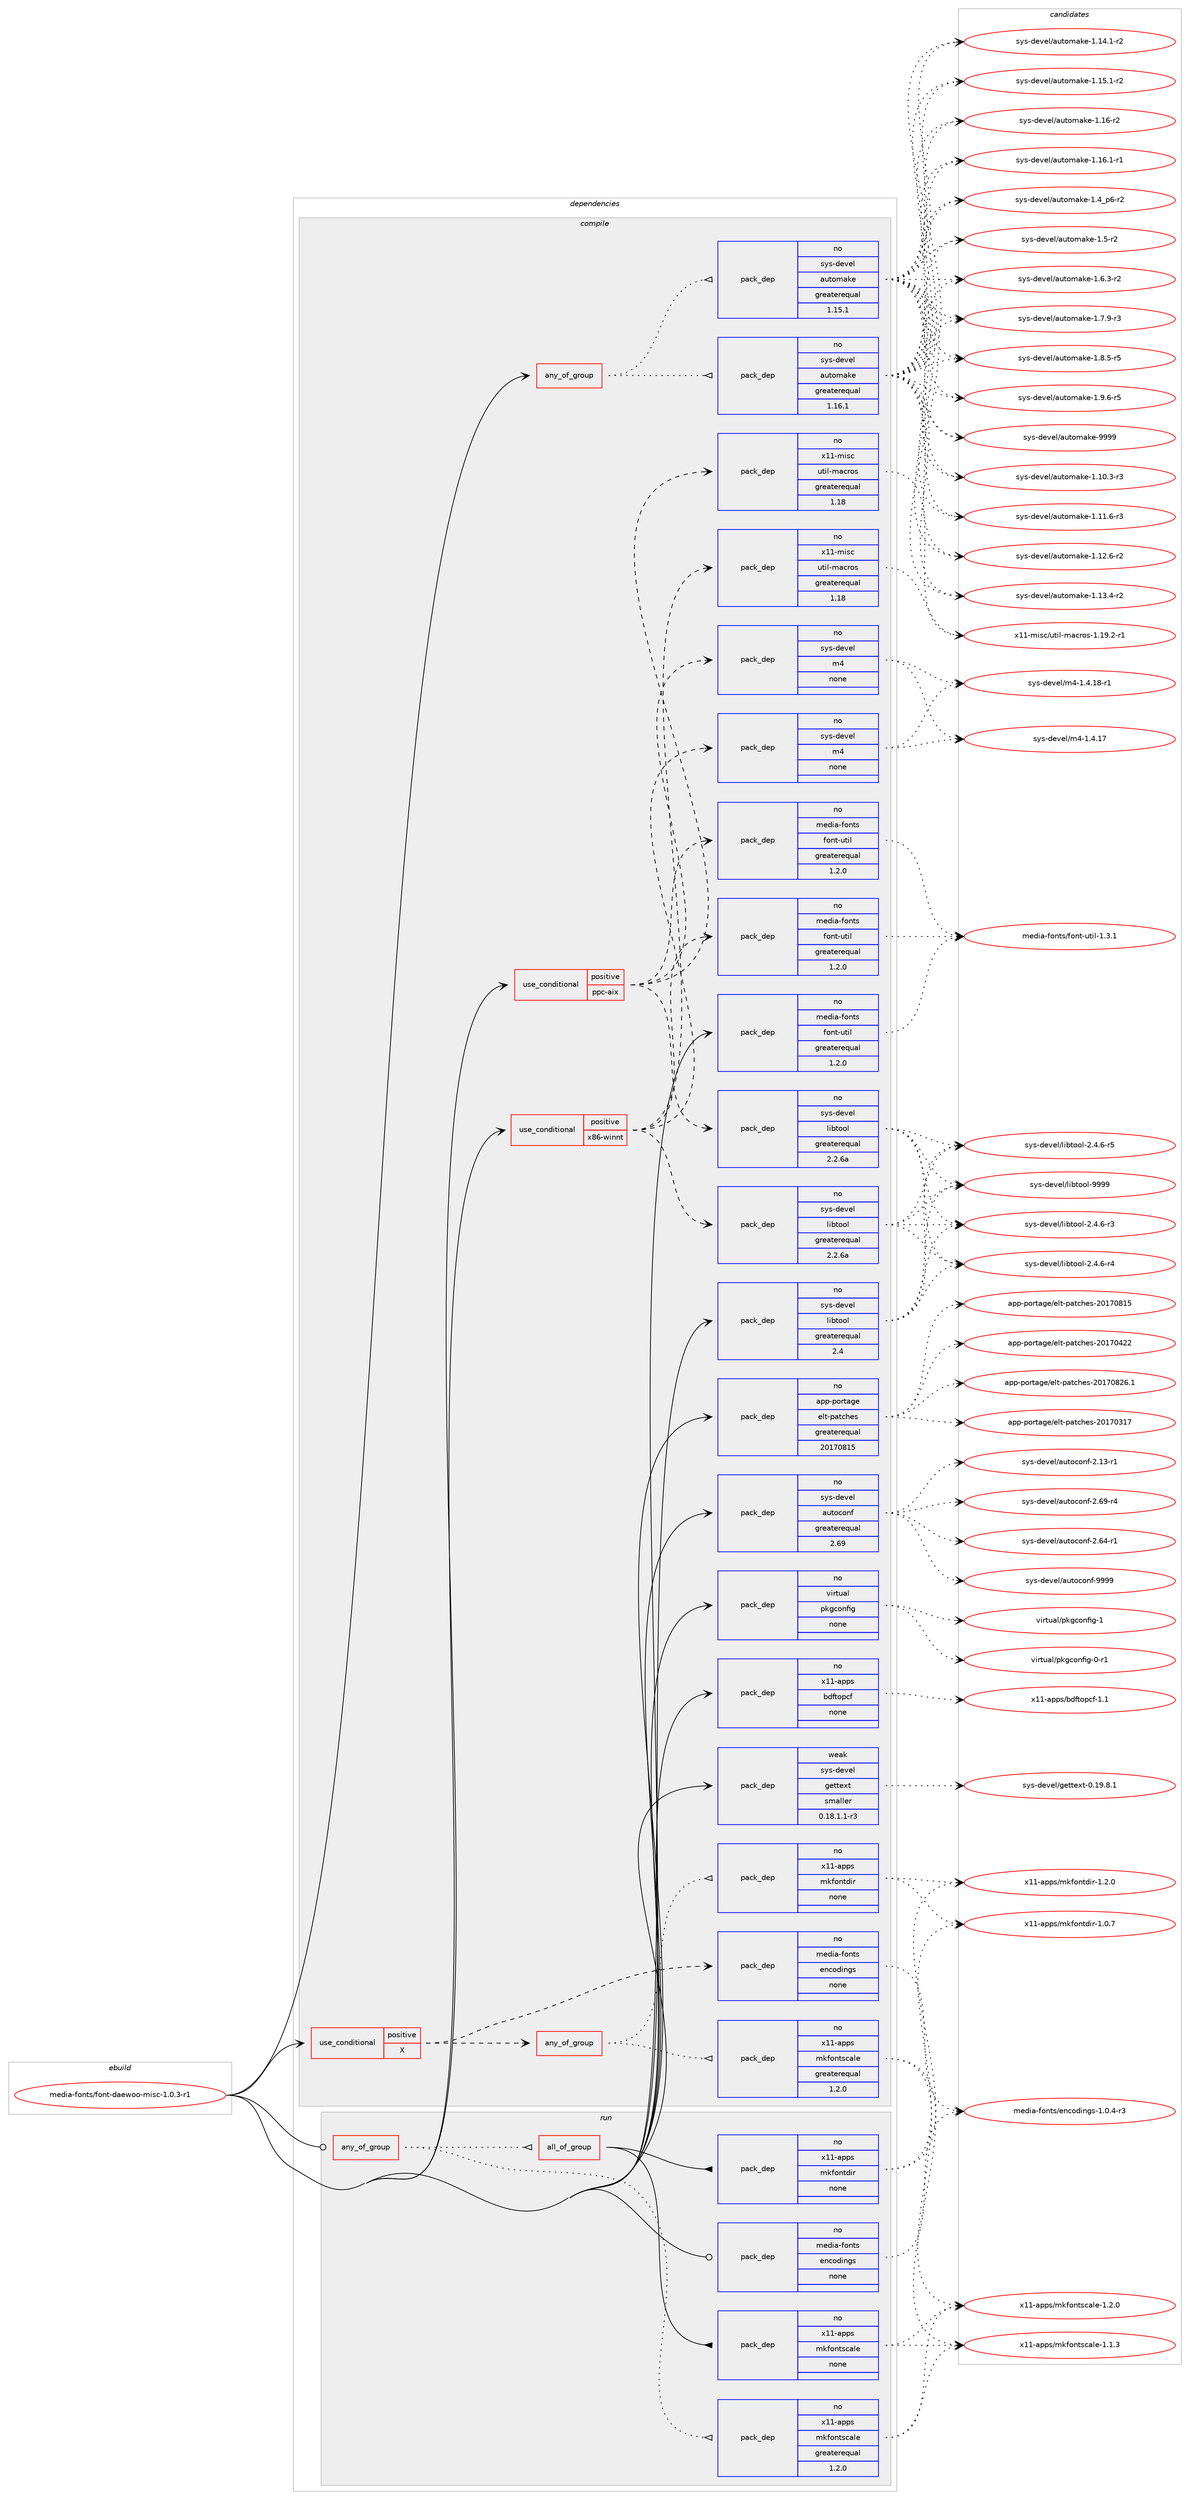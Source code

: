 digraph prolog {

# *************
# Graph options
# *************

newrank=true;
concentrate=true;
compound=true;
graph [rankdir=LR,fontname=Helvetica,fontsize=10,ranksep=1.5];#, ranksep=2.5, nodesep=0.2];
edge  [arrowhead=vee];
node  [fontname=Helvetica,fontsize=10];

# **********
# The ebuild
# **********

subgraph cluster_leftcol {
color=gray;
rank=same;
label=<<i>ebuild</i>>;
id [label="media-fonts/font-daewoo-misc-1.0.3-r1", color=red, width=4, href="../media-fonts/font-daewoo-misc-1.0.3-r1.svg"];
}

# ****************
# The dependencies
# ****************

subgraph cluster_midcol {
color=gray;
label=<<i>dependencies</i>>;
subgraph cluster_compile {
fillcolor="#eeeeee";
style=filled;
label=<<i>compile</i>>;
subgraph any24632 {
dependency1599590 [label=<<TABLE BORDER="0" CELLBORDER="1" CELLSPACING="0" CELLPADDING="4"><TR><TD CELLPADDING="10">any_of_group</TD></TR></TABLE>>, shape=none, color=red];subgraph pack1142656 {
dependency1599591 [label=<<TABLE BORDER="0" CELLBORDER="1" CELLSPACING="0" CELLPADDING="4" WIDTH="220"><TR><TD ROWSPAN="6" CELLPADDING="30">pack_dep</TD></TR><TR><TD WIDTH="110">no</TD></TR><TR><TD>sys-devel</TD></TR><TR><TD>automake</TD></TR><TR><TD>greaterequal</TD></TR><TR><TD>1.16.1</TD></TR></TABLE>>, shape=none, color=blue];
}
dependency1599590:e -> dependency1599591:w [weight=20,style="dotted",arrowhead="oinv"];
subgraph pack1142657 {
dependency1599592 [label=<<TABLE BORDER="0" CELLBORDER="1" CELLSPACING="0" CELLPADDING="4" WIDTH="220"><TR><TD ROWSPAN="6" CELLPADDING="30">pack_dep</TD></TR><TR><TD WIDTH="110">no</TD></TR><TR><TD>sys-devel</TD></TR><TR><TD>automake</TD></TR><TR><TD>greaterequal</TD></TR><TR><TD>1.15.1</TD></TR></TABLE>>, shape=none, color=blue];
}
dependency1599590:e -> dependency1599592:w [weight=20,style="dotted",arrowhead="oinv"];
}
id:e -> dependency1599590:w [weight=20,style="solid",arrowhead="vee"];
subgraph cond431638 {
dependency1599593 [label=<<TABLE BORDER="0" CELLBORDER="1" CELLSPACING="0" CELLPADDING="4"><TR><TD ROWSPAN="3" CELLPADDING="10">use_conditional</TD></TR><TR><TD>positive</TD></TR><TR><TD>X</TD></TR></TABLE>>, shape=none, color=red];
subgraph any24633 {
dependency1599594 [label=<<TABLE BORDER="0" CELLBORDER="1" CELLSPACING="0" CELLPADDING="4"><TR><TD CELLPADDING="10">any_of_group</TD></TR></TABLE>>, shape=none, color=red];subgraph pack1142658 {
dependency1599595 [label=<<TABLE BORDER="0" CELLBORDER="1" CELLSPACING="0" CELLPADDING="4" WIDTH="220"><TR><TD ROWSPAN="6" CELLPADDING="30">pack_dep</TD></TR><TR><TD WIDTH="110">no</TD></TR><TR><TD>x11-apps</TD></TR><TR><TD>mkfontscale</TD></TR><TR><TD>greaterequal</TD></TR><TR><TD>1.2.0</TD></TR></TABLE>>, shape=none, color=blue];
}
dependency1599594:e -> dependency1599595:w [weight=20,style="dotted",arrowhead="oinv"];
subgraph pack1142659 {
dependency1599596 [label=<<TABLE BORDER="0" CELLBORDER="1" CELLSPACING="0" CELLPADDING="4" WIDTH="220"><TR><TD ROWSPAN="6" CELLPADDING="30">pack_dep</TD></TR><TR><TD WIDTH="110">no</TD></TR><TR><TD>x11-apps</TD></TR><TR><TD>mkfontdir</TD></TR><TR><TD>none</TD></TR><TR><TD></TD></TR></TABLE>>, shape=none, color=blue];
}
dependency1599594:e -> dependency1599596:w [weight=20,style="dotted",arrowhead="oinv"];
}
dependency1599593:e -> dependency1599594:w [weight=20,style="dashed",arrowhead="vee"];
subgraph pack1142660 {
dependency1599597 [label=<<TABLE BORDER="0" CELLBORDER="1" CELLSPACING="0" CELLPADDING="4" WIDTH="220"><TR><TD ROWSPAN="6" CELLPADDING="30">pack_dep</TD></TR><TR><TD WIDTH="110">no</TD></TR><TR><TD>media-fonts</TD></TR><TR><TD>encodings</TD></TR><TR><TD>none</TD></TR><TR><TD></TD></TR></TABLE>>, shape=none, color=blue];
}
dependency1599593:e -> dependency1599597:w [weight=20,style="dashed",arrowhead="vee"];
}
id:e -> dependency1599593:w [weight=20,style="solid",arrowhead="vee"];
subgraph cond431639 {
dependency1599598 [label=<<TABLE BORDER="0" CELLBORDER="1" CELLSPACING="0" CELLPADDING="4"><TR><TD ROWSPAN="3" CELLPADDING="10">use_conditional</TD></TR><TR><TD>positive</TD></TR><TR><TD>ppc-aix</TD></TR></TABLE>>, shape=none, color=red];
subgraph pack1142661 {
dependency1599599 [label=<<TABLE BORDER="0" CELLBORDER="1" CELLSPACING="0" CELLPADDING="4" WIDTH="220"><TR><TD ROWSPAN="6" CELLPADDING="30">pack_dep</TD></TR><TR><TD WIDTH="110">no</TD></TR><TR><TD>sys-devel</TD></TR><TR><TD>libtool</TD></TR><TR><TD>greaterequal</TD></TR><TR><TD>2.2.6a</TD></TR></TABLE>>, shape=none, color=blue];
}
dependency1599598:e -> dependency1599599:w [weight=20,style="dashed",arrowhead="vee"];
subgraph pack1142662 {
dependency1599600 [label=<<TABLE BORDER="0" CELLBORDER="1" CELLSPACING="0" CELLPADDING="4" WIDTH="220"><TR><TD ROWSPAN="6" CELLPADDING="30">pack_dep</TD></TR><TR><TD WIDTH="110">no</TD></TR><TR><TD>sys-devel</TD></TR><TR><TD>m4</TD></TR><TR><TD>none</TD></TR><TR><TD></TD></TR></TABLE>>, shape=none, color=blue];
}
dependency1599598:e -> dependency1599600:w [weight=20,style="dashed",arrowhead="vee"];
subgraph pack1142663 {
dependency1599601 [label=<<TABLE BORDER="0" CELLBORDER="1" CELLSPACING="0" CELLPADDING="4" WIDTH="220"><TR><TD ROWSPAN="6" CELLPADDING="30">pack_dep</TD></TR><TR><TD WIDTH="110">no</TD></TR><TR><TD>x11-misc</TD></TR><TR><TD>util-macros</TD></TR><TR><TD>greaterequal</TD></TR><TR><TD>1.18</TD></TR></TABLE>>, shape=none, color=blue];
}
dependency1599598:e -> dependency1599601:w [weight=20,style="dashed",arrowhead="vee"];
subgraph pack1142664 {
dependency1599602 [label=<<TABLE BORDER="0" CELLBORDER="1" CELLSPACING="0" CELLPADDING="4" WIDTH="220"><TR><TD ROWSPAN="6" CELLPADDING="30">pack_dep</TD></TR><TR><TD WIDTH="110">no</TD></TR><TR><TD>media-fonts</TD></TR><TR><TD>font-util</TD></TR><TR><TD>greaterequal</TD></TR><TR><TD>1.2.0</TD></TR></TABLE>>, shape=none, color=blue];
}
dependency1599598:e -> dependency1599602:w [weight=20,style="dashed",arrowhead="vee"];
}
id:e -> dependency1599598:w [weight=20,style="solid",arrowhead="vee"];
subgraph cond431640 {
dependency1599603 [label=<<TABLE BORDER="0" CELLBORDER="1" CELLSPACING="0" CELLPADDING="4"><TR><TD ROWSPAN="3" CELLPADDING="10">use_conditional</TD></TR><TR><TD>positive</TD></TR><TR><TD>x86-winnt</TD></TR></TABLE>>, shape=none, color=red];
subgraph pack1142665 {
dependency1599604 [label=<<TABLE BORDER="0" CELLBORDER="1" CELLSPACING="0" CELLPADDING="4" WIDTH="220"><TR><TD ROWSPAN="6" CELLPADDING="30">pack_dep</TD></TR><TR><TD WIDTH="110">no</TD></TR><TR><TD>sys-devel</TD></TR><TR><TD>libtool</TD></TR><TR><TD>greaterequal</TD></TR><TR><TD>2.2.6a</TD></TR></TABLE>>, shape=none, color=blue];
}
dependency1599603:e -> dependency1599604:w [weight=20,style="dashed",arrowhead="vee"];
subgraph pack1142666 {
dependency1599605 [label=<<TABLE BORDER="0" CELLBORDER="1" CELLSPACING="0" CELLPADDING="4" WIDTH="220"><TR><TD ROWSPAN="6" CELLPADDING="30">pack_dep</TD></TR><TR><TD WIDTH="110">no</TD></TR><TR><TD>sys-devel</TD></TR><TR><TD>m4</TD></TR><TR><TD>none</TD></TR><TR><TD></TD></TR></TABLE>>, shape=none, color=blue];
}
dependency1599603:e -> dependency1599605:w [weight=20,style="dashed",arrowhead="vee"];
subgraph pack1142667 {
dependency1599606 [label=<<TABLE BORDER="0" CELLBORDER="1" CELLSPACING="0" CELLPADDING="4" WIDTH="220"><TR><TD ROWSPAN="6" CELLPADDING="30">pack_dep</TD></TR><TR><TD WIDTH="110">no</TD></TR><TR><TD>x11-misc</TD></TR><TR><TD>util-macros</TD></TR><TR><TD>greaterequal</TD></TR><TR><TD>1.18</TD></TR></TABLE>>, shape=none, color=blue];
}
dependency1599603:e -> dependency1599606:w [weight=20,style="dashed",arrowhead="vee"];
subgraph pack1142668 {
dependency1599607 [label=<<TABLE BORDER="0" CELLBORDER="1" CELLSPACING="0" CELLPADDING="4" WIDTH="220"><TR><TD ROWSPAN="6" CELLPADDING="30">pack_dep</TD></TR><TR><TD WIDTH="110">no</TD></TR><TR><TD>media-fonts</TD></TR><TR><TD>font-util</TD></TR><TR><TD>greaterequal</TD></TR><TR><TD>1.2.0</TD></TR></TABLE>>, shape=none, color=blue];
}
dependency1599603:e -> dependency1599607:w [weight=20,style="dashed",arrowhead="vee"];
}
id:e -> dependency1599603:w [weight=20,style="solid",arrowhead="vee"];
subgraph pack1142669 {
dependency1599608 [label=<<TABLE BORDER="0" CELLBORDER="1" CELLSPACING="0" CELLPADDING="4" WIDTH="220"><TR><TD ROWSPAN="6" CELLPADDING="30">pack_dep</TD></TR><TR><TD WIDTH="110">no</TD></TR><TR><TD>app-portage</TD></TR><TR><TD>elt-patches</TD></TR><TR><TD>greaterequal</TD></TR><TR><TD>20170815</TD></TR></TABLE>>, shape=none, color=blue];
}
id:e -> dependency1599608:w [weight=20,style="solid",arrowhead="vee"];
subgraph pack1142670 {
dependency1599609 [label=<<TABLE BORDER="0" CELLBORDER="1" CELLSPACING="0" CELLPADDING="4" WIDTH="220"><TR><TD ROWSPAN="6" CELLPADDING="30">pack_dep</TD></TR><TR><TD WIDTH="110">no</TD></TR><TR><TD>media-fonts</TD></TR><TR><TD>font-util</TD></TR><TR><TD>greaterequal</TD></TR><TR><TD>1.2.0</TD></TR></TABLE>>, shape=none, color=blue];
}
id:e -> dependency1599609:w [weight=20,style="solid",arrowhead="vee"];
subgraph pack1142671 {
dependency1599610 [label=<<TABLE BORDER="0" CELLBORDER="1" CELLSPACING="0" CELLPADDING="4" WIDTH="220"><TR><TD ROWSPAN="6" CELLPADDING="30">pack_dep</TD></TR><TR><TD WIDTH="110">no</TD></TR><TR><TD>sys-devel</TD></TR><TR><TD>autoconf</TD></TR><TR><TD>greaterequal</TD></TR><TR><TD>2.69</TD></TR></TABLE>>, shape=none, color=blue];
}
id:e -> dependency1599610:w [weight=20,style="solid",arrowhead="vee"];
subgraph pack1142672 {
dependency1599611 [label=<<TABLE BORDER="0" CELLBORDER="1" CELLSPACING="0" CELLPADDING="4" WIDTH="220"><TR><TD ROWSPAN="6" CELLPADDING="30">pack_dep</TD></TR><TR><TD WIDTH="110">no</TD></TR><TR><TD>sys-devel</TD></TR><TR><TD>libtool</TD></TR><TR><TD>greaterequal</TD></TR><TR><TD>2.4</TD></TR></TABLE>>, shape=none, color=blue];
}
id:e -> dependency1599611:w [weight=20,style="solid",arrowhead="vee"];
subgraph pack1142673 {
dependency1599612 [label=<<TABLE BORDER="0" CELLBORDER="1" CELLSPACING="0" CELLPADDING="4" WIDTH="220"><TR><TD ROWSPAN="6" CELLPADDING="30">pack_dep</TD></TR><TR><TD WIDTH="110">no</TD></TR><TR><TD>virtual</TD></TR><TR><TD>pkgconfig</TD></TR><TR><TD>none</TD></TR><TR><TD></TD></TR></TABLE>>, shape=none, color=blue];
}
id:e -> dependency1599612:w [weight=20,style="solid",arrowhead="vee"];
subgraph pack1142674 {
dependency1599613 [label=<<TABLE BORDER="0" CELLBORDER="1" CELLSPACING="0" CELLPADDING="4" WIDTH="220"><TR><TD ROWSPAN="6" CELLPADDING="30">pack_dep</TD></TR><TR><TD WIDTH="110">no</TD></TR><TR><TD>x11-apps</TD></TR><TR><TD>bdftopcf</TD></TR><TR><TD>none</TD></TR><TR><TD></TD></TR></TABLE>>, shape=none, color=blue];
}
id:e -> dependency1599613:w [weight=20,style="solid",arrowhead="vee"];
subgraph pack1142675 {
dependency1599614 [label=<<TABLE BORDER="0" CELLBORDER="1" CELLSPACING="0" CELLPADDING="4" WIDTH="220"><TR><TD ROWSPAN="6" CELLPADDING="30">pack_dep</TD></TR><TR><TD WIDTH="110">weak</TD></TR><TR><TD>sys-devel</TD></TR><TR><TD>gettext</TD></TR><TR><TD>smaller</TD></TR><TR><TD>0.18.1.1-r3</TD></TR></TABLE>>, shape=none, color=blue];
}
id:e -> dependency1599614:w [weight=20,style="solid",arrowhead="vee"];
}
subgraph cluster_compileandrun {
fillcolor="#eeeeee";
style=filled;
label=<<i>compile and run</i>>;
}
subgraph cluster_run {
fillcolor="#eeeeee";
style=filled;
label=<<i>run</i>>;
subgraph any24634 {
dependency1599615 [label=<<TABLE BORDER="0" CELLBORDER="1" CELLSPACING="0" CELLPADDING="4"><TR><TD CELLPADDING="10">any_of_group</TD></TR></TABLE>>, shape=none, color=red];subgraph pack1142676 {
dependency1599616 [label=<<TABLE BORDER="0" CELLBORDER="1" CELLSPACING="0" CELLPADDING="4" WIDTH="220"><TR><TD ROWSPAN="6" CELLPADDING="30">pack_dep</TD></TR><TR><TD WIDTH="110">no</TD></TR><TR><TD>x11-apps</TD></TR><TR><TD>mkfontscale</TD></TR><TR><TD>greaterequal</TD></TR><TR><TD>1.2.0</TD></TR></TABLE>>, shape=none, color=blue];
}
dependency1599615:e -> dependency1599616:w [weight=20,style="dotted",arrowhead="oinv"];
subgraph all667 {
dependency1599617 [label=<<TABLE BORDER="0" CELLBORDER="1" CELLSPACING="0" CELLPADDING="4"><TR><TD CELLPADDING="10">all_of_group</TD></TR></TABLE>>, shape=none, color=red];subgraph pack1142677 {
dependency1599618 [label=<<TABLE BORDER="0" CELLBORDER="1" CELLSPACING="0" CELLPADDING="4" WIDTH="220"><TR><TD ROWSPAN="6" CELLPADDING="30">pack_dep</TD></TR><TR><TD WIDTH="110">no</TD></TR><TR><TD>x11-apps</TD></TR><TR><TD>mkfontscale</TD></TR><TR><TD>none</TD></TR><TR><TD></TD></TR></TABLE>>, shape=none, color=blue];
}
dependency1599617:e -> dependency1599618:w [weight=20,style="solid",arrowhead="inv"];
subgraph pack1142678 {
dependency1599619 [label=<<TABLE BORDER="0" CELLBORDER="1" CELLSPACING="0" CELLPADDING="4" WIDTH="220"><TR><TD ROWSPAN="6" CELLPADDING="30">pack_dep</TD></TR><TR><TD WIDTH="110">no</TD></TR><TR><TD>x11-apps</TD></TR><TR><TD>mkfontdir</TD></TR><TR><TD>none</TD></TR><TR><TD></TD></TR></TABLE>>, shape=none, color=blue];
}
dependency1599617:e -> dependency1599619:w [weight=20,style="solid",arrowhead="inv"];
}
dependency1599615:e -> dependency1599617:w [weight=20,style="dotted",arrowhead="oinv"];
}
id:e -> dependency1599615:w [weight=20,style="solid",arrowhead="odot"];
subgraph pack1142679 {
dependency1599620 [label=<<TABLE BORDER="0" CELLBORDER="1" CELLSPACING="0" CELLPADDING="4" WIDTH="220"><TR><TD ROWSPAN="6" CELLPADDING="30">pack_dep</TD></TR><TR><TD WIDTH="110">no</TD></TR><TR><TD>media-fonts</TD></TR><TR><TD>encodings</TD></TR><TR><TD>none</TD></TR><TR><TD></TD></TR></TABLE>>, shape=none, color=blue];
}
id:e -> dependency1599620:w [weight=20,style="solid",arrowhead="odot"];
}
}

# **************
# The candidates
# **************

subgraph cluster_choices {
rank=same;
color=gray;
label=<<i>candidates</i>>;

subgraph choice1142656 {
color=black;
nodesep=1;
choice11512111545100101118101108479711711611110997107101454946494846514511451 [label="sys-devel/automake-1.10.3-r3", color=red, width=4,href="../sys-devel/automake-1.10.3-r3.svg"];
choice11512111545100101118101108479711711611110997107101454946494946544511451 [label="sys-devel/automake-1.11.6-r3", color=red, width=4,href="../sys-devel/automake-1.11.6-r3.svg"];
choice11512111545100101118101108479711711611110997107101454946495046544511450 [label="sys-devel/automake-1.12.6-r2", color=red, width=4,href="../sys-devel/automake-1.12.6-r2.svg"];
choice11512111545100101118101108479711711611110997107101454946495146524511450 [label="sys-devel/automake-1.13.4-r2", color=red, width=4,href="../sys-devel/automake-1.13.4-r2.svg"];
choice11512111545100101118101108479711711611110997107101454946495246494511450 [label="sys-devel/automake-1.14.1-r2", color=red, width=4,href="../sys-devel/automake-1.14.1-r2.svg"];
choice11512111545100101118101108479711711611110997107101454946495346494511450 [label="sys-devel/automake-1.15.1-r2", color=red, width=4,href="../sys-devel/automake-1.15.1-r2.svg"];
choice1151211154510010111810110847971171161111099710710145494649544511450 [label="sys-devel/automake-1.16-r2", color=red, width=4,href="../sys-devel/automake-1.16-r2.svg"];
choice11512111545100101118101108479711711611110997107101454946495446494511449 [label="sys-devel/automake-1.16.1-r1", color=red, width=4,href="../sys-devel/automake-1.16.1-r1.svg"];
choice115121115451001011181011084797117116111109971071014549465295112544511450 [label="sys-devel/automake-1.4_p6-r2", color=red, width=4,href="../sys-devel/automake-1.4_p6-r2.svg"];
choice11512111545100101118101108479711711611110997107101454946534511450 [label="sys-devel/automake-1.5-r2", color=red, width=4,href="../sys-devel/automake-1.5-r2.svg"];
choice115121115451001011181011084797117116111109971071014549465446514511450 [label="sys-devel/automake-1.6.3-r2", color=red, width=4,href="../sys-devel/automake-1.6.3-r2.svg"];
choice115121115451001011181011084797117116111109971071014549465546574511451 [label="sys-devel/automake-1.7.9-r3", color=red, width=4,href="../sys-devel/automake-1.7.9-r3.svg"];
choice115121115451001011181011084797117116111109971071014549465646534511453 [label="sys-devel/automake-1.8.5-r5", color=red, width=4,href="../sys-devel/automake-1.8.5-r5.svg"];
choice115121115451001011181011084797117116111109971071014549465746544511453 [label="sys-devel/automake-1.9.6-r5", color=red, width=4,href="../sys-devel/automake-1.9.6-r5.svg"];
choice115121115451001011181011084797117116111109971071014557575757 [label="sys-devel/automake-9999", color=red, width=4,href="../sys-devel/automake-9999.svg"];
dependency1599591:e -> choice11512111545100101118101108479711711611110997107101454946494846514511451:w [style=dotted,weight="100"];
dependency1599591:e -> choice11512111545100101118101108479711711611110997107101454946494946544511451:w [style=dotted,weight="100"];
dependency1599591:e -> choice11512111545100101118101108479711711611110997107101454946495046544511450:w [style=dotted,weight="100"];
dependency1599591:e -> choice11512111545100101118101108479711711611110997107101454946495146524511450:w [style=dotted,weight="100"];
dependency1599591:e -> choice11512111545100101118101108479711711611110997107101454946495246494511450:w [style=dotted,weight="100"];
dependency1599591:e -> choice11512111545100101118101108479711711611110997107101454946495346494511450:w [style=dotted,weight="100"];
dependency1599591:e -> choice1151211154510010111810110847971171161111099710710145494649544511450:w [style=dotted,weight="100"];
dependency1599591:e -> choice11512111545100101118101108479711711611110997107101454946495446494511449:w [style=dotted,weight="100"];
dependency1599591:e -> choice115121115451001011181011084797117116111109971071014549465295112544511450:w [style=dotted,weight="100"];
dependency1599591:e -> choice11512111545100101118101108479711711611110997107101454946534511450:w [style=dotted,weight="100"];
dependency1599591:e -> choice115121115451001011181011084797117116111109971071014549465446514511450:w [style=dotted,weight="100"];
dependency1599591:e -> choice115121115451001011181011084797117116111109971071014549465546574511451:w [style=dotted,weight="100"];
dependency1599591:e -> choice115121115451001011181011084797117116111109971071014549465646534511453:w [style=dotted,weight="100"];
dependency1599591:e -> choice115121115451001011181011084797117116111109971071014549465746544511453:w [style=dotted,weight="100"];
dependency1599591:e -> choice115121115451001011181011084797117116111109971071014557575757:w [style=dotted,weight="100"];
}
subgraph choice1142657 {
color=black;
nodesep=1;
choice11512111545100101118101108479711711611110997107101454946494846514511451 [label="sys-devel/automake-1.10.3-r3", color=red, width=4,href="../sys-devel/automake-1.10.3-r3.svg"];
choice11512111545100101118101108479711711611110997107101454946494946544511451 [label="sys-devel/automake-1.11.6-r3", color=red, width=4,href="../sys-devel/automake-1.11.6-r3.svg"];
choice11512111545100101118101108479711711611110997107101454946495046544511450 [label="sys-devel/automake-1.12.6-r2", color=red, width=4,href="../sys-devel/automake-1.12.6-r2.svg"];
choice11512111545100101118101108479711711611110997107101454946495146524511450 [label="sys-devel/automake-1.13.4-r2", color=red, width=4,href="../sys-devel/automake-1.13.4-r2.svg"];
choice11512111545100101118101108479711711611110997107101454946495246494511450 [label="sys-devel/automake-1.14.1-r2", color=red, width=4,href="../sys-devel/automake-1.14.1-r2.svg"];
choice11512111545100101118101108479711711611110997107101454946495346494511450 [label="sys-devel/automake-1.15.1-r2", color=red, width=4,href="../sys-devel/automake-1.15.1-r2.svg"];
choice1151211154510010111810110847971171161111099710710145494649544511450 [label="sys-devel/automake-1.16-r2", color=red, width=4,href="../sys-devel/automake-1.16-r2.svg"];
choice11512111545100101118101108479711711611110997107101454946495446494511449 [label="sys-devel/automake-1.16.1-r1", color=red, width=4,href="../sys-devel/automake-1.16.1-r1.svg"];
choice115121115451001011181011084797117116111109971071014549465295112544511450 [label="sys-devel/automake-1.4_p6-r2", color=red, width=4,href="../sys-devel/automake-1.4_p6-r2.svg"];
choice11512111545100101118101108479711711611110997107101454946534511450 [label="sys-devel/automake-1.5-r2", color=red, width=4,href="../sys-devel/automake-1.5-r2.svg"];
choice115121115451001011181011084797117116111109971071014549465446514511450 [label="sys-devel/automake-1.6.3-r2", color=red, width=4,href="../sys-devel/automake-1.6.3-r2.svg"];
choice115121115451001011181011084797117116111109971071014549465546574511451 [label="sys-devel/automake-1.7.9-r3", color=red, width=4,href="../sys-devel/automake-1.7.9-r3.svg"];
choice115121115451001011181011084797117116111109971071014549465646534511453 [label="sys-devel/automake-1.8.5-r5", color=red, width=4,href="../sys-devel/automake-1.8.5-r5.svg"];
choice115121115451001011181011084797117116111109971071014549465746544511453 [label="sys-devel/automake-1.9.6-r5", color=red, width=4,href="../sys-devel/automake-1.9.6-r5.svg"];
choice115121115451001011181011084797117116111109971071014557575757 [label="sys-devel/automake-9999", color=red, width=4,href="../sys-devel/automake-9999.svg"];
dependency1599592:e -> choice11512111545100101118101108479711711611110997107101454946494846514511451:w [style=dotted,weight="100"];
dependency1599592:e -> choice11512111545100101118101108479711711611110997107101454946494946544511451:w [style=dotted,weight="100"];
dependency1599592:e -> choice11512111545100101118101108479711711611110997107101454946495046544511450:w [style=dotted,weight="100"];
dependency1599592:e -> choice11512111545100101118101108479711711611110997107101454946495146524511450:w [style=dotted,weight="100"];
dependency1599592:e -> choice11512111545100101118101108479711711611110997107101454946495246494511450:w [style=dotted,weight="100"];
dependency1599592:e -> choice11512111545100101118101108479711711611110997107101454946495346494511450:w [style=dotted,weight="100"];
dependency1599592:e -> choice1151211154510010111810110847971171161111099710710145494649544511450:w [style=dotted,weight="100"];
dependency1599592:e -> choice11512111545100101118101108479711711611110997107101454946495446494511449:w [style=dotted,weight="100"];
dependency1599592:e -> choice115121115451001011181011084797117116111109971071014549465295112544511450:w [style=dotted,weight="100"];
dependency1599592:e -> choice11512111545100101118101108479711711611110997107101454946534511450:w [style=dotted,weight="100"];
dependency1599592:e -> choice115121115451001011181011084797117116111109971071014549465446514511450:w [style=dotted,weight="100"];
dependency1599592:e -> choice115121115451001011181011084797117116111109971071014549465546574511451:w [style=dotted,weight="100"];
dependency1599592:e -> choice115121115451001011181011084797117116111109971071014549465646534511453:w [style=dotted,weight="100"];
dependency1599592:e -> choice115121115451001011181011084797117116111109971071014549465746544511453:w [style=dotted,weight="100"];
dependency1599592:e -> choice115121115451001011181011084797117116111109971071014557575757:w [style=dotted,weight="100"];
}
subgraph choice1142658 {
color=black;
nodesep=1;
choice12049494597112112115471091071021111101161159997108101454946494651 [label="x11-apps/mkfontscale-1.1.3", color=red, width=4,href="../x11-apps/mkfontscale-1.1.3.svg"];
choice12049494597112112115471091071021111101161159997108101454946504648 [label="x11-apps/mkfontscale-1.2.0", color=red, width=4,href="../x11-apps/mkfontscale-1.2.0.svg"];
dependency1599595:e -> choice12049494597112112115471091071021111101161159997108101454946494651:w [style=dotted,weight="100"];
dependency1599595:e -> choice12049494597112112115471091071021111101161159997108101454946504648:w [style=dotted,weight="100"];
}
subgraph choice1142659 {
color=black;
nodesep=1;
choice1204949459711211211547109107102111110116100105114454946484655 [label="x11-apps/mkfontdir-1.0.7", color=red, width=4,href="../x11-apps/mkfontdir-1.0.7.svg"];
choice1204949459711211211547109107102111110116100105114454946504648 [label="x11-apps/mkfontdir-1.2.0", color=red, width=4,href="../x11-apps/mkfontdir-1.2.0.svg"];
dependency1599596:e -> choice1204949459711211211547109107102111110116100105114454946484655:w [style=dotted,weight="100"];
dependency1599596:e -> choice1204949459711211211547109107102111110116100105114454946504648:w [style=dotted,weight="100"];
}
subgraph choice1142660 {
color=black;
nodesep=1;
choice109101100105974510211111011611547101110991111001051101031154549464846524511451 [label="media-fonts/encodings-1.0.4-r3", color=red, width=4,href="../media-fonts/encodings-1.0.4-r3.svg"];
dependency1599597:e -> choice109101100105974510211111011611547101110991111001051101031154549464846524511451:w [style=dotted,weight="100"];
}
subgraph choice1142661 {
color=black;
nodesep=1;
choice1151211154510010111810110847108105981161111111084550465246544511451 [label="sys-devel/libtool-2.4.6-r3", color=red, width=4,href="../sys-devel/libtool-2.4.6-r3.svg"];
choice1151211154510010111810110847108105981161111111084550465246544511452 [label="sys-devel/libtool-2.4.6-r4", color=red, width=4,href="../sys-devel/libtool-2.4.6-r4.svg"];
choice1151211154510010111810110847108105981161111111084550465246544511453 [label="sys-devel/libtool-2.4.6-r5", color=red, width=4,href="../sys-devel/libtool-2.4.6-r5.svg"];
choice1151211154510010111810110847108105981161111111084557575757 [label="sys-devel/libtool-9999", color=red, width=4,href="../sys-devel/libtool-9999.svg"];
dependency1599599:e -> choice1151211154510010111810110847108105981161111111084550465246544511451:w [style=dotted,weight="100"];
dependency1599599:e -> choice1151211154510010111810110847108105981161111111084550465246544511452:w [style=dotted,weight="100"];
dependency1599599:e -> choice1151211154510010111810110847108105981161111111084550465246544511453:w [style=dotted,weight="100"];
dependency1599599:e -> choice1151211154510010111810110847108105981161111111084557575757:w [style=dotted,weight="100"];
}
subgraph choice1142662 {
color=black;
nodesep=1;
choice11512111545100101118101108471095245494652464955 [label="sys-devel/m4-1.4.17", color=red, width=4,href="../sys-devel/m4-1.4.17.svg"];
choice115121115451001011181011084710952454946524649564511449 [label="sys-devel/m4-1.4.18-r1", color=red, width=4,href="../sys-devel/m4-1.4.18-r1.svg"];
dependency1599600:e -> choice11512111545100101118101108471095245494652464955:w [style=dotted,weight="100"];
dependency1599600:e -> choice115121115451001011181011084710952454946524649564511449:w [style=dotted,weight="100"];
}
subgraph choice1142663 {
color=black;
nodesep=1;
choice1204949451091051159947117116105108451099799114111115454946495746504511449 [label="x11-misc/util-macros-1.19.2-r1", color=red, width=4,href="../x11-misc/util-macros-1.19.2-r1.svg"];
dependency1599601:e -> choice1204949451091051159947117116105108451099799114111115454946495746504511449:w [style=dotted,weight="100"];
}
subgraph choice1142664 {
color=black;
nodesep=1;
choice10910110010597451021111101161154710211111011645117116105108454946514649 [label="media-fonts/font-util-1.3.1", color=red, width=4,href="../media-fonts/font-util-1.3.1.svg"];
dependency1599602:e -> choice10910110010597451021111101161154710211111011645117116105108454946514649:w [style=dotted,weight="100"];
}
subgraph choice1142665 {
color=black;
nodesep=1;
choice1151211154510010111810110847108105981161111111084550465246544511451 [label="sys-devel/libtool-2.4.6-r3", color=red, width=4,href="../sys-devel/libtool-2.4.6-r3.svg"];
choice1151211154510010111810110847108105981161111111084550465246544511452 [label="sys-devel/libtool-2.4.6-r4", color=red, width=4,href="../sys-devel/libtool-2.4.6-r4.svg"];
choice1151211154510010111810110847108105981161111111084550465246544511453 [label="sys-devel/libtool-2.4.6-r5", color=red, width=4,href="../sys-devel/libtool-2.4.6-r5.svg"];
choice1151211154510010111810110847108105981161111111084557575757 [label="sys-devel/libtool-9999", color=red, width=4,href="../sys-devel/libtool-9999.svg"];
dependency1599604:e -> choice1151211154510010111810110847108105981161111111084550465246544511451:w [style=dotted,weight="100"];
dependency1599604:e -> choice1151211154510010111810110847108105981161111111084550465246544511452:w [style=dotted,weight="100"];
dependency1599604:e -> choice1151211154510010111810110847108105981161111111084550465246544511453:w [style=dotted,weight="100"];
dependency1599604:e -> choice1151211154510010111810110847108105981161111111084557575757:w [style=dotted,weight="100"];
}
subgraph choice1142666 {
color=black;
nodesep=1;
choice11512111545100101118101108471095245494652464955 [label="sys-devel/m4-1.4.17", color=red, width=4,href="../sys-devel/m4-1.4.17.svg"];
choice115121115451001011181011084710952454946524649564511449 [label="sys-devel/m4-1.4.18-r1", color=red, width=4,href="../sys-devel/m4-1.4.18-r1.svg"];
dependency1599605:e -> choice11512111545100101118101108471095245494652464955:w [style=dotted,weight="100"];
dependency1599605:e -> choice115121115451001011181011084710952454946524649564511449:w [style=dotted,weight="100"];
}
subgraph choice1142667 {
color=black;
nodesep=1;
choice1204949451091051159947117116105108451099799114111115454946495746504511449 [label="x11-misc/util-macros-1.19.2-r1", color=red, width=4,href="../x11-misc/util-macros-1.19.2-r1.svg"];
dependency1599606:e -> choice1204949451091051159947117116105108451099799114111115454946495746504511449:w [style=dotted,weight="100"];
}
subgraph choice1142668 {
color=black;
nodesep=1;
choice10910110010597451021111101161154710211111011645117116105108454946514649 [label="media-fonts/font-util-1.3.1", color=red, width=4,href="../media-fonts/font-util-1.3.1.svg"];
dependency1599607:e -> choice10910110010597451021111101161154710211111011645117116105108454946514649:w [style=dotted,weight="100"];
}
subgraph choice1142669 {
color=black;
nodesep=1;
choice97112112451121111141169710310147101108116451129711699104101115455048495548514955 [label="app-portage/elt-patches-20170317", color=red, width=4,href="../app-portage/elt-patches-20170317.svg"];
choice97112112451121111141169710310147101108116451129711699104101115455048495548525050 [label="app-portage/elt-patches-20170422", color=red, width=4,href="../app-portage/elt-patches-20170422.svg"];
choice97112112451121111141169710310147101108116451129711699104101115455048495548564953 [label="app-portage/elt-patches-20170815", color=red, width=4,href="../app-portage/elt-patches-20170815.svg"];
choice971121124511211111411697103101471011081164511297116991041011154550484955485650544649 [label="app-portage/elt-patches-20170826.1", color=red, width=4,href="../app-portage/elt-patches-20170826.1.svg"];
dependency1599608:e -> choice97112112451121111141169710310147101108116451129711699104101115455048495548514955:w [style=dotted,weight="100"];
dependency1599608:e -> choice97112112451121111141169710310147101108116451129711699104101115455048495548525050:w [style=dotted,weight="100"];
dependency1599608:e -> choice97112112451121111141169710310147101108116451129711699104101115455048495548564953:w [style=dotted,weight="100"];
dependency1599608:e -> choice971121124511211111411697103101471011081164511297116991041011154550484955485650544649:w [style=dotted,weight="100"];
}
subgraph choice1142670 {
color=black;
nodesep=1;
choice10910110010597451021111101161154710211111011645117116105108454946514649 [label="media-fonts/font-util-1.3.1", color=red, width=4,href="../media-fonts/font-util-1.3.1.svg"];
dependency1599609:e -> choice10910110010597451021111101161154710211111011645117116105108454946514649:w [style=dotted,weight="100"];
}
subgraph choice1142671 {
color=black;
nodesep=1;
choice1151211154510010111810110847971171161119911111010245504649514511449 [label="sys-devel/autoconf-2.13-r1", color=red, width=4,href="../sys-devel/autoconf-2.13-r1.svg"];
choice1151211154510010111810110847971171161119911111010245504654524511449 [label="sys-devel/autoconf-2.64-r1", color=red, width=4,href="../sys-devel/autoconf-2.64-r1.svg"];
choice1151211154510010111810110847971171161119911111010245504654574511452 [label="sys-devel/autoconf-2.69-r4", color=red, width=4,href="../sys-devel/autoconf-2.69-r4.svg"];
choice115121115451001011181011084797117116111991111101024557575757 [label="sys-devel/autoconf-9999", color=red, width=4,href="../sys-devel/autoconf-9999.svg"];
dependency1599610:e -> choice1151211154510010111810110847971171161119911111010245504649514511449:w [style=dotted,weight="100"];
dependency1599610:e -> choice1151211154510010111810110847971171161119911111010245504654524511449:w [style=dotted,weight="100"];
dependency1599610:e -> choice1151211154510010111810110847971171161119911111010245504654574511452:w [style=dotted,weight="100"];
dependency1599610:e -> choice115121115451001011181011084797117116111991111101024557575757:w [style=dotted,weight="100"];
}
subgraph choice1142672 {
color=black;
nodesep=1;
choice1151211154510010111810110847108105981161111111084550465246544511451 [label="sys-devel/libtool-2.4.6-r3", color=red, width=4,href="../sys-devel/libtool-2.4.6-r3.svg"];
choice1151211154510010111810110847108105981161111111084550465246544511452 [label="sys-devel/libtool-2.4.6-r4", color=red, width=4,href="../sys-devel/libtool-2.4.6-r4.svg"];
choice1151211154510010111810110847108105981161111111084550465246544511453 [label="sys-devel/libtool-2.4.6-r5", color=red, width=4,href="../sys-devel/libtool-2.4.6-r5.svg"];
choice1151211154510010111810110847108105981161111111084557575757 [label="sys-devel/libtool-9999", color=red, width=4,href="../sys-devel/libtool-9999.svg"];
dependency1599611:e -> choice1151211154510010111810110847108105981161111111084550465246544511451:w [style=dotted,weight="100"];
dependency1599611:e -> choice1151211154510010111810110847108105981161111111084550465246544511452:w [style=dotted,weight="100"];
dependency1599611:e -> choice1151211154510010111810110847108105981161111111084550465246544511453:w [style=dotted,weight="100"];
dependency1599611:e -> choice1151211154510010111810110847108105981161111111084557575757:w [style=dotted,weight="100"];
}
subgraph choice1142673 {
color=black;
nodesep=1;
choice11810511411611797108471121071039911111010210510345484511449 [label="virtual/pkgconfig-0-r1", color=red, width=4,href="../virtual/pkgconfig-0-r1.svg"];
choice1181051141161179710847112107103991111101021051034549 [label="virtual/pkgconfig-1", color=red, width=4,href="../virtual/pkgconfig-1.svg"];
dependency1599612:e -> choice11810511411611797108471121071039911111010210510345484511449:w [style=dotted,weight="100"];
dependency1599612:e -> choice1181051141161179710847112107103991111101021051034549:w [style=dotted,weight="100"];
}
subgraph choice1142674 {
color=black;
nodesep=1;
choice1204949459711211211547981001021161111129910245494649 [label="x11-apps/bdftopcf-1.1", color=red, width=4,href="../x11-apps/bdftopcf-1.1.svg"];
dependency1599613:e -> choice1204949459711211211547981001021161111129910245494649:w [style=dotted,weight="100"];
}
subgraph choice1142675 {
color=black;
nodesep=1;
choice1151211154510010111810110847103101116116101120116454846495746564649 [label="sys-devel/gettext-0.19.8.1", color=red, width=4,href="../sys-devel/gettext-0.19.8.1.svg"];
dependency1599614:e -> choice1151211154510010111810110847103101116116101120116454846495746564649:w [style=dotted,weight="100"];
}
subgraph choice1142676 {
color=black;
nodesep=1;
choice12049494597112112115471091071021111101161159997108101454946494651 [label="x11-apps/mkfontscale-1.1.3", color=red, width=4,href="../x11-apps/mkfontscale-1.1.3.svg"];
choice12049494597112112115471091071021111101161159997108101454946504648 [label="x11-apps/mkfontscale-1.2.0", color=red, width=4,href="../x11-apps/mkfontscale-1.2.0.svg"];
dependency1599616:e -> choice12049494597112112115471091071021111101161159997108101454946494651:w [style=dotted,weight="100"];
dependency1599616:e -> choice12049494597112112115471091071021111101161159997108101454946504648:w [style=dotted,weight="100"];
}
subgraph choice1142677 {
color=black;
nodesep=1;
choice12049494597112112115471091071021111101161159997108101454946494651 [label="x11-apps/mkfontscale-1.1.3", color=red, width=4,href="../x11-apps/mkfontscale-1.1.3.svg"];
choice12049494597112112115471091071021111101161159997108101454946504648 [label="x11-apps/mkfontscale-1.2.0", color=red, width=4,href="../x11-apps/mkfontscale-1.2.0.svg"];
dependency1599618:e -> choice12049494597112112115471091071021111101161159997108101454946494651:w [style=dotted,weight="100"];
dependency1599618:e -> choice12049494597112112115471091071021111101161159997108101454946504648:w [style=dotted,weight="100"];
}
subgraph choice1142678 {
color=black;
nodesep=1;
choice1204949459711211211547109107102111110116100105114454946484655 [label="x11-apps/mkfontdir-1.0.7", color=red, width=4,href="../x11-apps/mkfontdir-1.0.7.svg"];
choice1204949459711211211547109107102111110116100105114454946504648 [label="x11-apps/mkfontdir-1.2.0", color=red, width=4,href="../x11-apps/mkfontdir-1.2.0.svg"];
dependency1599619:e -> choice1204949459711211211547109107102111110116100105114454946484655:w [style=dotted,weight="100"];
dependency1599619:e -> choice1204949459711211211547109107102111110116100105114454946504648:w [style=dotted,weight="100"];
}
subgraph choice1142679 {
color=black;
nodesep=1;
choice109101100105974510211111011611547101110991111001051101031154549464846524511451 [label="media-fonts/encodings-1.0.4-r3", color=red, width=4,href="../media-fonts/encodings-1.0.4-r3.svg"];
dependency1599620:e -> choice109101100105974510211111011611547101110991111001051101031154549464846524511451:w [style=dotted,weight="100"];
}
}

}
